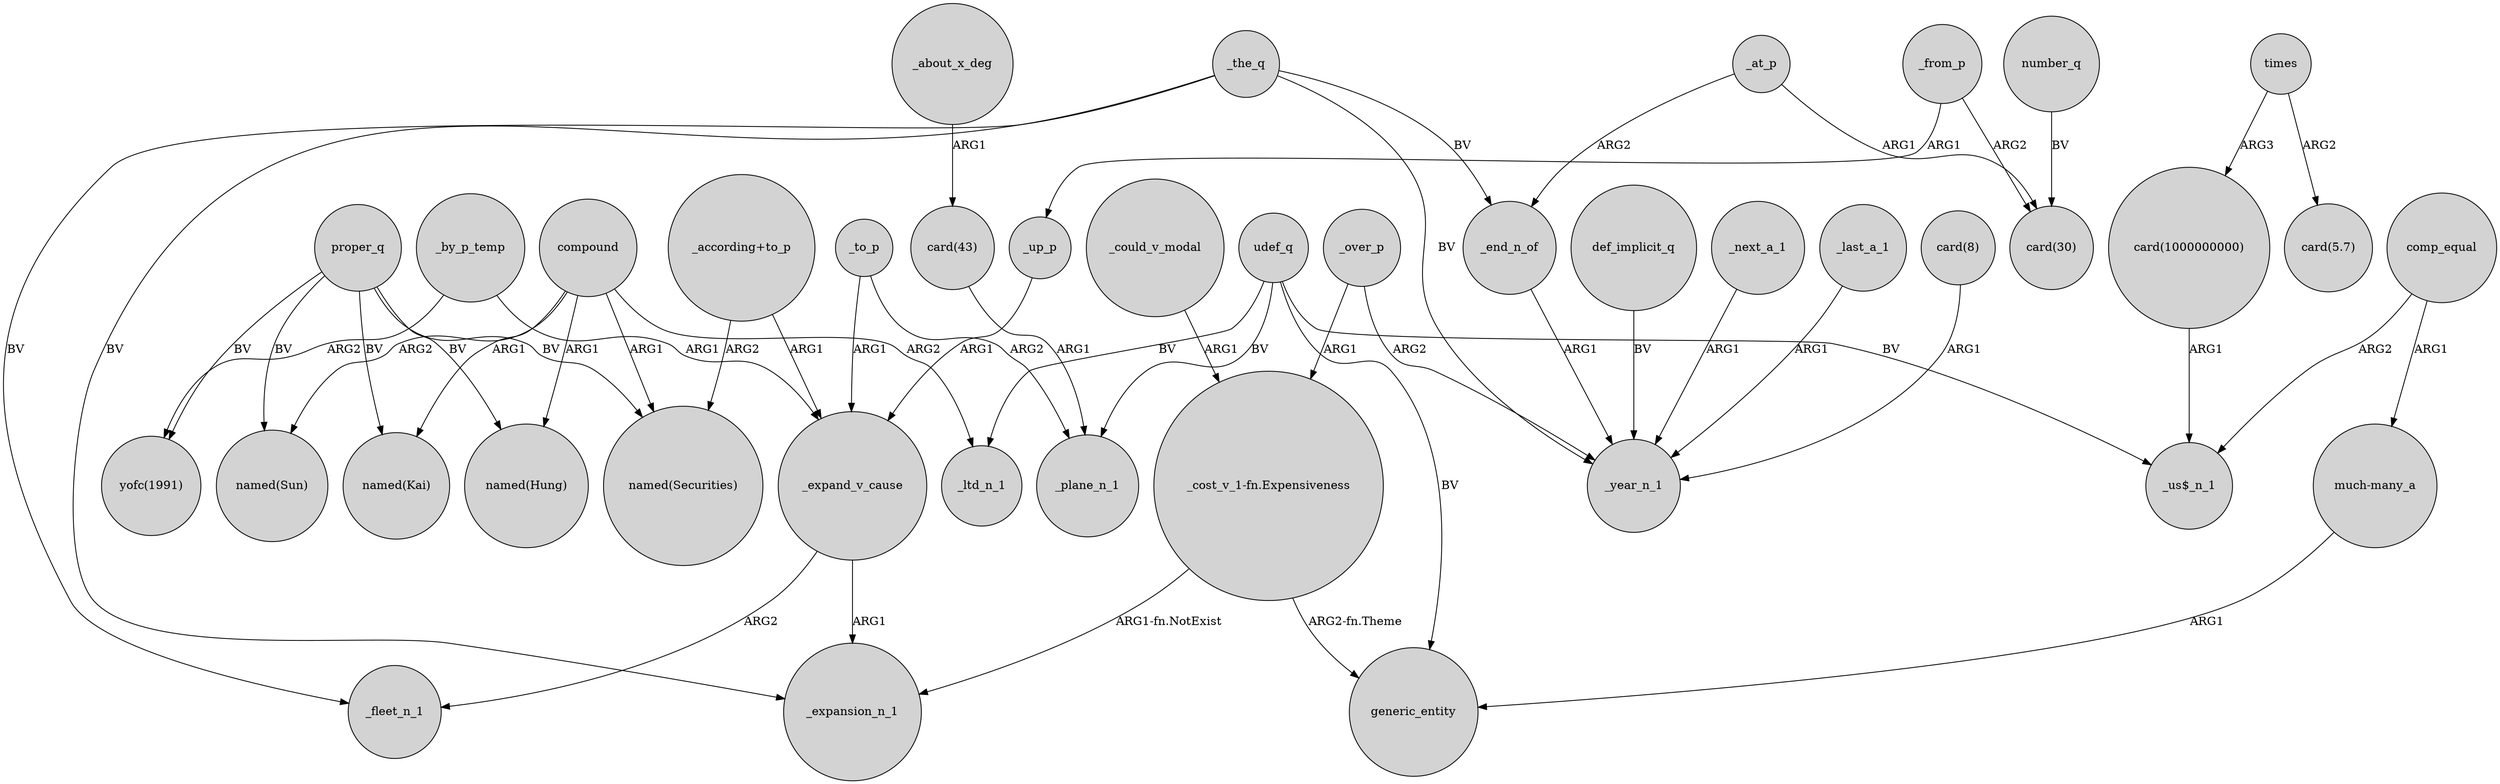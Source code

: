 digraph {
	node [shape=circle style=filled]
	compound -> "named(Kai)" [label=ARG1]
	_at_p -> "card(30)" [label=ARG1]
	udef_q -> generic_entity [label=BV]
	def_implicit_q -> _year_n_1 [label=BV]
	"much-many_a" -> generic_entity [label=ARG1]
	udef_q -> "_us$_n_1" [label=BV]
	_the_q -> _end_n_of [label=BV]
	proper_q -> "yofc(1991)" [label=BV]
	_at_p -> _end_n_of [label=ARG2]
	_end_n_of -> _year_n_1 [label=ARG1]
	comp_equal -> "_us$_n_1" [label=ARG2]
	_over_p -> "_cost_v_1-fn.Expensiveness" [label=ARG1]
	comp_equal -> "much-many_a" [label=ARG1]
	_from_p -> _up_p [label=ARG1]
	"_according+to_p" -> "named(Securities)" [label=ARG2]
	proper_q -> "named(Kai)" [label=BV]
	"_cost_v_1-fn.Expensiveness" -> generic_entity [label="ARG2-fn.Theme"]
	"_according+to_p" -> _expand_v_cause [label=ARG1]
	times -> "card(1000000000)" [label=ARG3]
	compound -> "named(Sun)" [label=ARG2]
	_by_p_temp -> "yofc(1991)" [label=ARG2]
	_about_x_deg -> "card(43)" [label=ARG1]
	_could_v_modal -> "_cost_v_1-fn.Expensiveness" [label=ARG1]
	proper_q -> "named(Sun)" [label=BV]
	times -> "card(5.7)" [label=ARG2]
	_next_a_1 -> _year_n_1 [label=ARG1]
	udef_q -> _plane_n_1 [label=BV]
	number_q -> "card(30)" [label=BV]
	_from_p -> "card(30)" [label=ARG2]
	_last_a_1 -> _year_n_1 [label=ARG1]
	proper_q -> "named(Securities)" [label=BV]
	_up_p -> _expand_v_cause [label=ARG1]
	_the_q -> _year_n_1 [label=BV]
	_by_p_temp -> _expand_v_cause [label=ARG1]
	"card(8)" -> _year_n_1 [label=ARG1]
	compound -> _ltd_n_1 [label=ARG2]
	_over_p -> _year_n_1 [label=ARG2]
	_to_p -> _expand_v_cause [label=ARG1]
	_to_p -> _plane_n_1 [label=ARG2]
	compound -> "named(Hung)" [label=ARG1]
	_expand_v_cause -> _expansion_n_1 [label=ARG1]
	_the_q -> _expansion_n_1 [label=BV]
	"card(1000000000)" -> "_us$_n_1" [label=ARG1]
	_expand_v_cause -> _fleet_n_1 [label=ARG2]
	_the_q -> _fleet_n_1 [label=BV]
	"_cost_v_1-fn.Expensiveness" -> _expansion_n_1 [label="ARG1-fn.NotExist"]
	udef_q -> _ltd_n_1 [label=BV]
	compound -> "named(Securities)" [label=ARG1]
	"card(43)" -> _plane_n_1 [label=ARG1]
	proper_q -> "named(Hung)" [label=BV]
}
